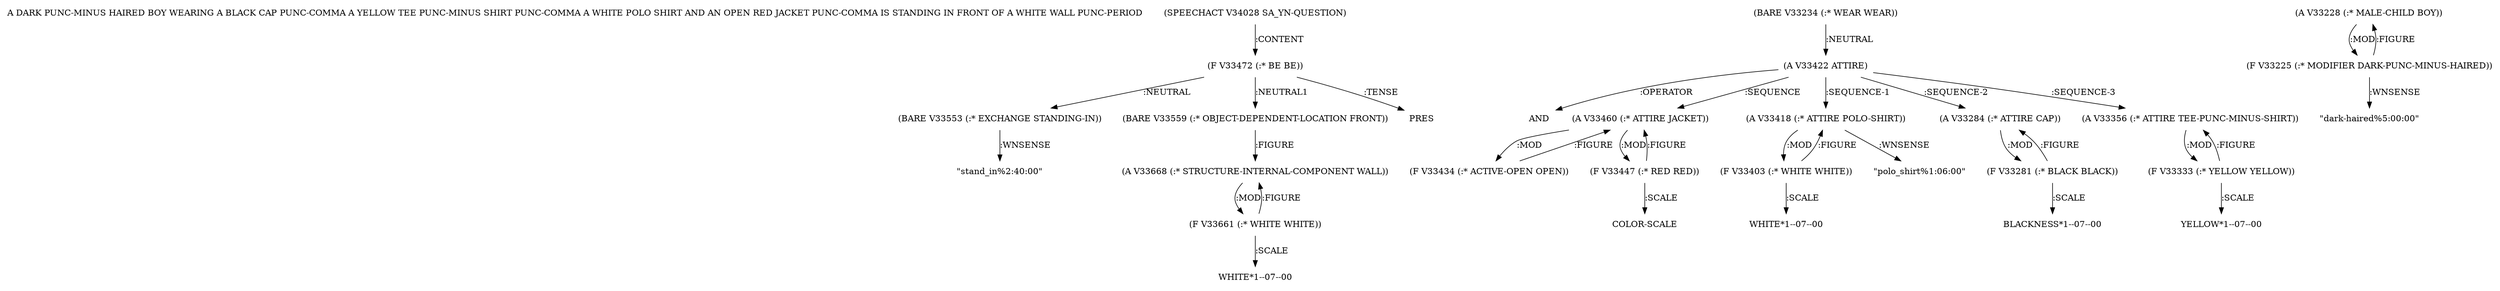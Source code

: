 digraph Terms {
  node [shape=none]
  "A DARK PUNC-MINUS HAIRED BOY WEARING A BLACK CAP PUNC-COMMA A YELLOW TEE PUNC-MINUS SHIRT PUNC-COMMA A WHITE POLO SHIRT AND AN OPEN RED JACKET PUNC-COMMA IS STANDING IN FRONT OF A WHITE WALL PUNC-PERIOD"
  "V34028" [label="(SPEECHACT V34028 SA_YN-QUESTION)"]
  "V34028" -> "V33472" [label=":CONTENT"]
  "V33472" [label="(F V33472 (:* BE BE))"]
  "V33472" -> "V33553" [label=":NEUTRAL"]
  "V33472" -> "V33559" [label=":NEUTRAL1"]
  "V33472" -> "NT44044" [label=":TENSE"]
  "NT44044" [label="PRES"]
  "V33553" [label="(BARE V33553 (:* EXCHANGE STANDING-IN))"]
  "V33553" -> "NT44045" [label=":WNSENSE"]
  "NT44045" [label="\"stand_in%2:40:00\""]
  "V33559" [label="(BARE V33559 (:* OBJECT-DEPENDENT-LOCATION FRONT))"]
  "V33559" -> "V33668" [label=":FIGURE"]
  "V33668" [label="(A V33668 (:* STRUCTURE-INTERNAL-COMPONENT WALL))"]
  "V33668" -> "V33661" [label=":MOD"]
  "V33661" [label="(F V33661 (:* WHITE WHITE))"]
  "V33661" -> "V33668" [label=":FIGURE"]
  "V33661" -> "NT44046" [label=":SCALE"]
  "NT44046" [label="WHITE*1--07--00"]
  "V33234" [label="(BARE V33234 (:* WEAR WEAR))"]
  "V33234" -> "V33422" [label=":NEUTRAL"]
  "V33422" [label="(A V33422 ATTIRE)"]
  "V33422" -> "NT44047" [label=":OPERATOR"]
  "NT44047" [label="AND"]
  "V33422" -> "V33460" [label=":SEQUENCE"]
  "V33422" -> "V33418" [label=":SEQUENCE-1"]
  "V33422" -> "V33284" [label=":SEQUENCE-2"]
  "V33422" -> "V33356" [label=":SEQUENCE-3"]
  "V33284" [label="(A V33284 (:* ATTIRE CAP))"]
  "V33284" -> "V33281" [label=":MOD"]
  "V33281" [label="(F V33281 (:* BLACK BLACK))"]
  "V33281" -> "V33284" [label=":FIGURE"]
  "V33281" -> "NT44048" [label=":SCALE"]
  "NT44048" [label="BLACKNESS*1--07--00"]
  "V33356" [label="(A V33356 (:* ATTIRE TEE-PUNC-MINUS-SHIRT))"]
  "V33356" -> "V33333" [label=":MOD"]
  "V33333" [label="(F V33333 (:* YELLOW YELLOW))"]
  "V33333" -> "V33356" [label=":FIGURE"]
  "V33333" -> "NT44049" [label=":SCALE"]
  "NT44049" [label="YELLOW*1--07--00"]
  "V33418" [label="(A V33418 (:* ATTIRE POLO-SHIRT))"]
  "V33418" -> "V33403" [label=":MOD"]
  "V33418" -> "NT44050" [label=":WNSENSE"]
  "NT44050" [label="\"polo_shirt%1:06:00\""]
  "V33403" [label="(F V33403 (:* WHITE WHITE))"]
  "V33403" -> "V33418" [label=":FIGURE"]
  "V33403" -> "NT44051" [label=":SCALE"]
  "NT44051" [label="WHITE*1--07--00"]
  "V33460" [label="(A V33460 (:* ATTIRE JACKET))"]
  "V33460" -> "V33434" [label=":MOD"]
  "V33460" -> "V33447" [label=":MOD"]
  "V33434" [label="(F V33434 (:* ACTIVE-OPEN OPEN))"]
  "V33434" -> "V33460" [label=":FIGURE"]
  "V33447" [label="(F V33447 (:* RED RED))"]
  "V33447" -> "V33460" [label=":FIGURE"]
  "V33447" -> "NT44052" [label=":SCALE"]
  "NT44052" [label="COLOR-SCALE"]
  "V33228" [label="(A V33228 (:* MALE-CHILD BOY))"]
  "V33228" -> "V33225" [label=":MOD"]
  "V33225" [label="(F V33225 (:* MODIFIER DARK-PUNC-MINUS-HAIRED))"]
  "V33225" -> "V33228" [label=":FIGURE"]
  "V33225" -> "NT44053" [label=":WNSENSE"]
  "NT44053" [label="\"dark-haired%5:00:00\""]
}

